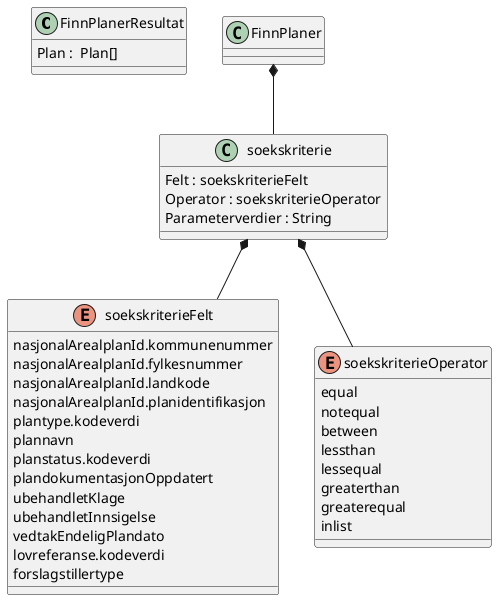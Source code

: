 @startuml

class FinnPlanerResultat {
    {field} Plan :  Plan[]
}

class soekskriterie {
    {field} Felt : soekskriterieFelt
    {field} Operator : soekskriterieOperator
    {field} Parameterverdier : String
}

enum soekskriterieFelt {
    nasjonalArealplanId.kommunenummer
    nasjonalArealplanId.fylkesnummer
    nasjonalArealplanId.landkode
    nasjonalArealplanId.planidentifikasjon
    plantype.kodeverdi
    plannavn
    planstatus.kodeverdi
    plandokumentasjonOppdatert
    ubehandletKlage
    ubehandletInnsigelse
    vedtakEndeligPlandato
    lovreferanse.kodeverdi
    forslagstillertype
}

enum soekskriterieOperator {
     equal
     notequal
     between
     lessthan
     lessequal
     greaterthan
     greaterequal
     inlist
}

FinnPlaner *-- soekskriterie
soekskriterie *-- soekskriterieFelt
soekskriterie *-- soekskriterieOperator

@enduml
